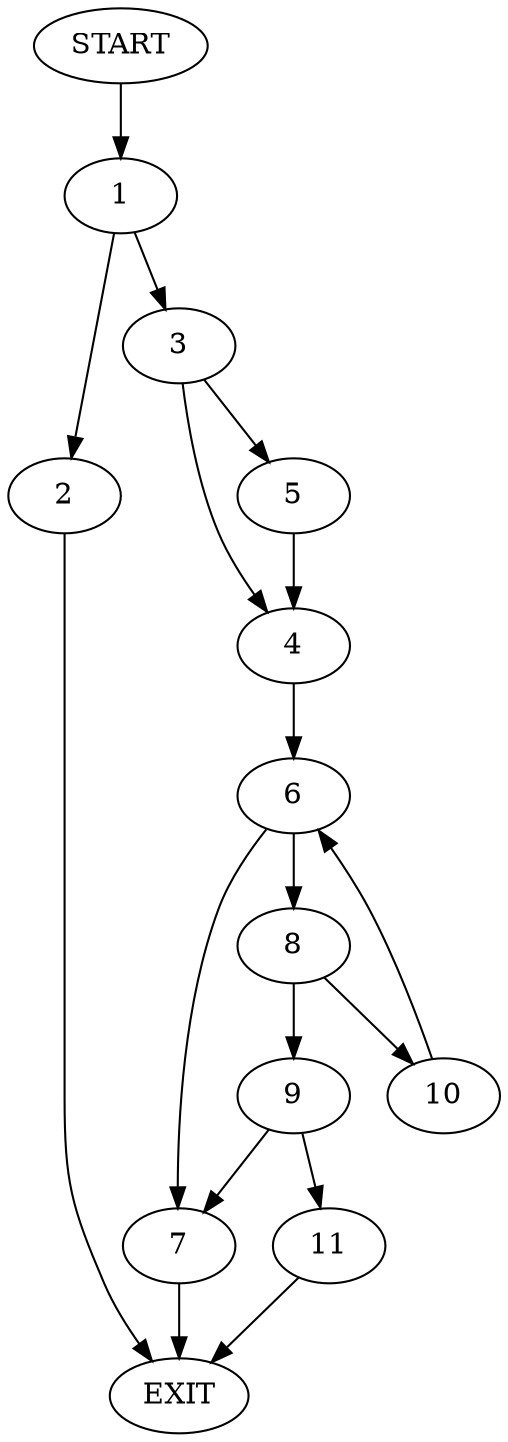 digraph {
0 [label="START"]
12 [label="EXIT"]
0 -> 1
1 -> 2
1 -> 3
2 -> 12
3 -> 4
3 -> 5
4 -> 6
5 -> 4
6 -> 7
6 -> 8
7 -> 12
8 -> 9
8 -> 10
10 -> 6
9 -> 7
9 -> 11
11 -> 12
}

